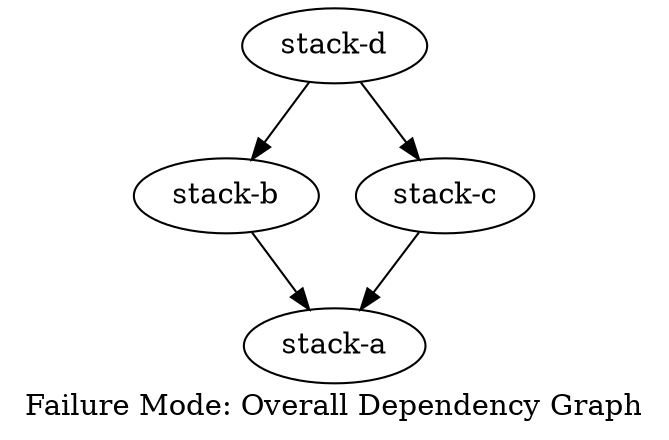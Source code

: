 digraph { 
    label="Failure Mode: Overall Dependency Graph"

    "stack-b" -> "stack-a"
    "stack-c" -> "stack-a"
    "stack-d" -> "stack-b"
    "stack-d" -> "stack-c"
}
